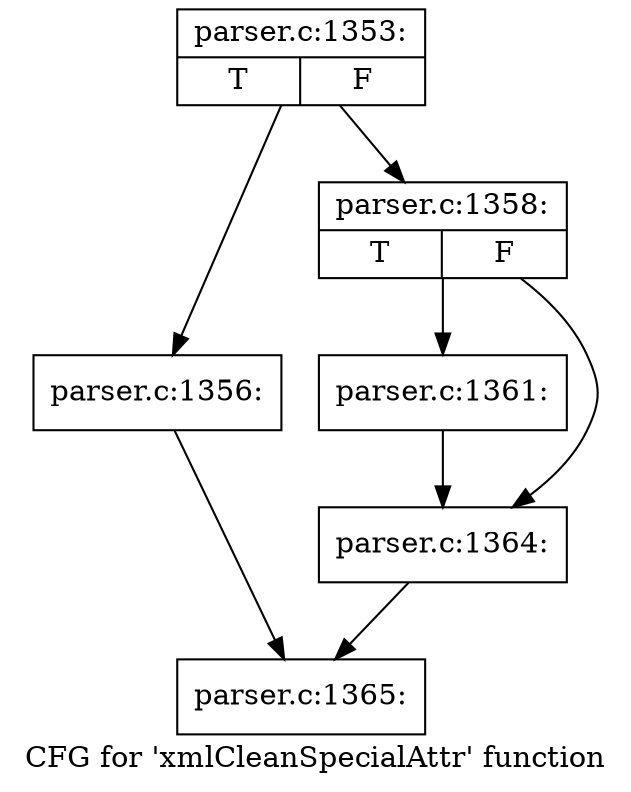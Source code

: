 digraph "CFG for 'xmlCleanSpecialAttr' function" {
	label="CFG for 'xmlCleanSpecialAttr' function";

	Node0x62aa820 [shape=record,label="{parser.c:1353:|{<s0>T|<s1>F}}"];
	Node0x62aa820 -> Node0x62b0a80;
	Node0x62aa820 -> Node0x62b0ad0;
	Node0x62b0a80 [shape=record,label="{parser.c:1356:}"];
	Node0x62b0a80 -> Node0x62b0b70;
	Node0x62b0ad0 [shape=record,label="{parser.c:1358:|{<s0>T|<s1>F}}"];
	Node0x62b0ad0 -> Node0x5bf41d0;
	Node0x62b0ad0 -> Node0x62b2ab0;
	Node0x5bf41d0 [shape=record,label="{parser.c:1361:}"];
	Node0x5bf41d0 -> Node0x62b2ab0;
	Node0x62b2ab0 [shape=record,label="{parser.c:1364:}"];
	Node0x62b2ab0 -> Node0x62b0b70;
	Node0x62b0b70 [shape=record,label="{parser.c:1365:}"];
}
